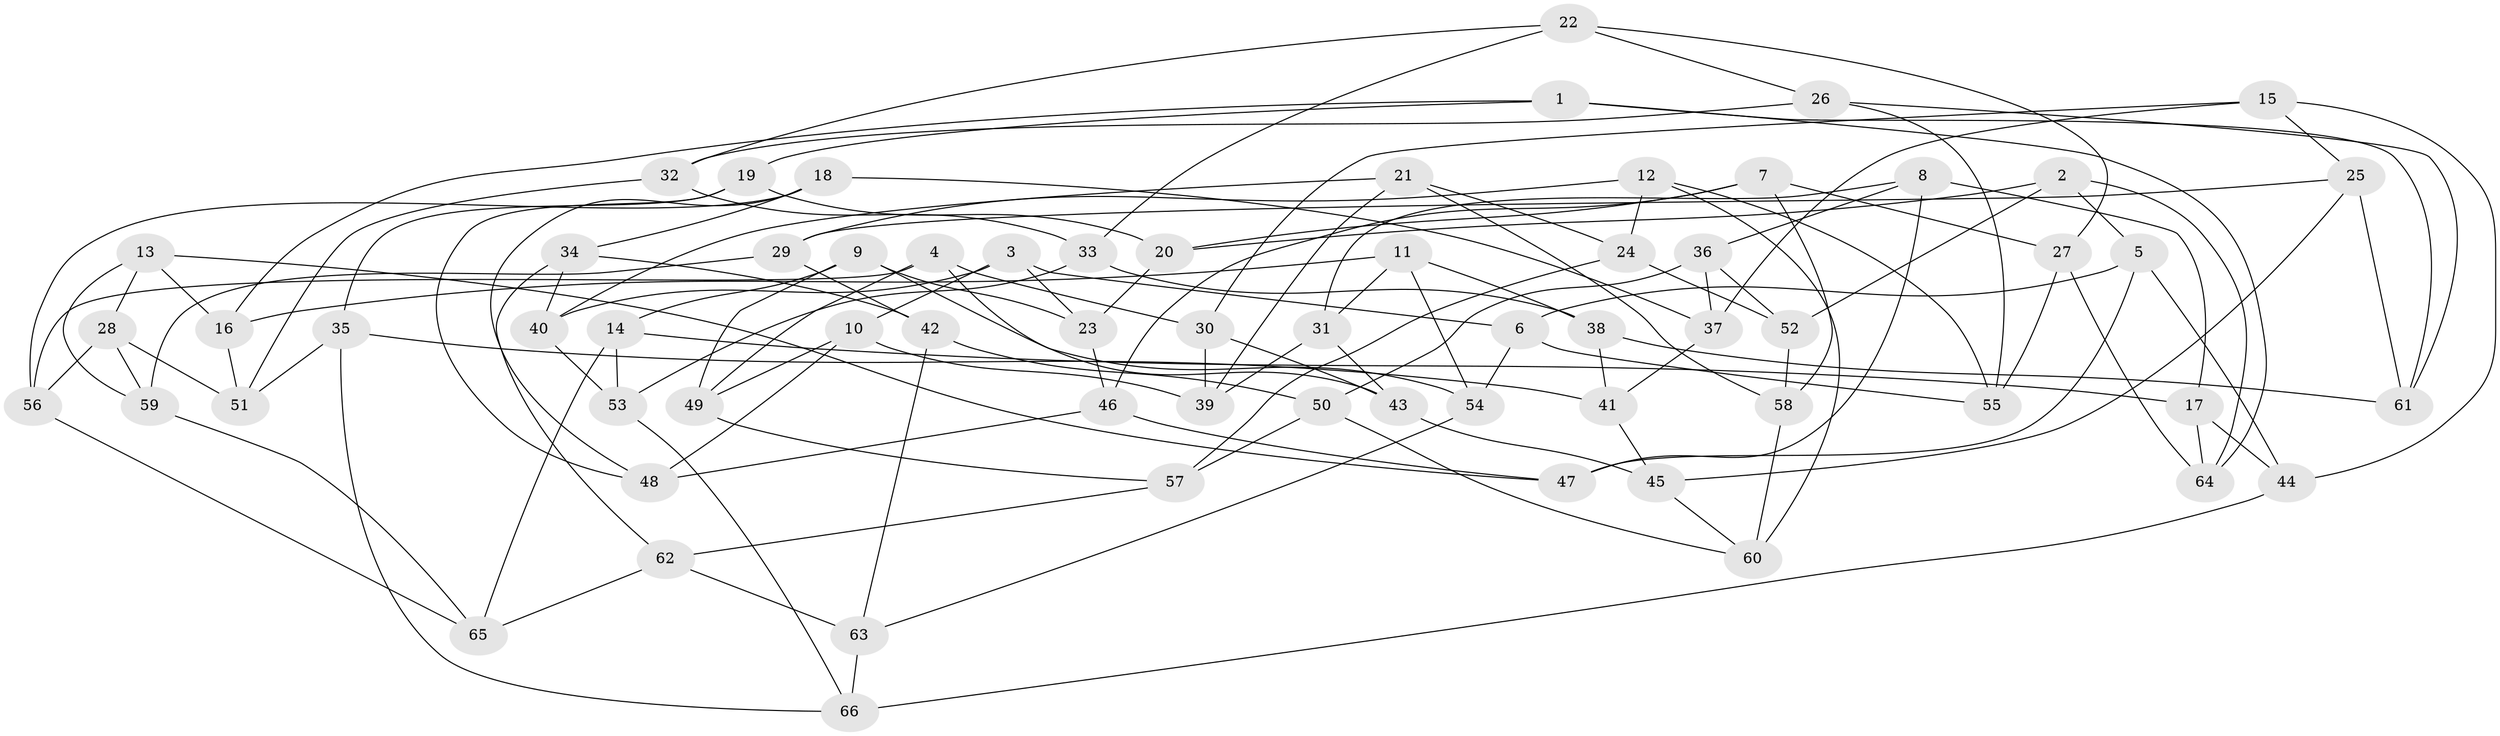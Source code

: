 // Generated by graph-tools (version 1.1) at 2025/26/03/09/25 03:26:52]
// undirected, 66 vertices, 132 edges
graph export_dot {
graph [start="1"]
  node [color=gray90,style=filled];
  1;
  2;
  3;
  4;
  5;
  6;
  7;
  8;
  9;
  10;
  11;
  12;
  13;
  14;
  15;
  16;
  17;
  18;
  19;
  20;
  21;
  22;
  23;
  24;
  25;
  26;
  27;
  28;
  29;
  30;
  31;
  32;
  33;
  34;
  35;
  36;
  37;
  38;
  39;
  40;
  41;
  42;
  43;
  44;
  45;
  46;
  47;
  48;
  49;
  50;
  51;
  52;
  53;
  54;
  55;
  56;
  57;
  58;
  59;
  60;
  61;
  62;
  63;
  64;
  65;
  66;
  1 -- 64;
  1 -- 19;
  1 -- 16;
  1 -- 61;
  2 -- 52;
  2 -- 5;
  2 -- 20;
  2 -- 64;
  3 -- 6;
  3 -- 23;
  3 -- 40;
  3 -- 10;
  4 -- 49;
  4 -- 30;
  4 -- 56;
  4 -- 43;
  5 -- 44;
  5 -- 6;
  5 -- 47;
  6 -- 54;
  6 -- 55;
  7 -- 46;
  7 -- 58;
  7 -- 20;
  7 -- 27;
  8 -- 47;
  8 -- 36;
  8 -- 31;
  8 -- 17;
  9 -- 14;
  9 -- 23;
  9 -- 49;
  9 -- 54;
  10 -- 49;
  10 -- 48;
  10 -- 39;
  11 -- 31;
  11 -- 38;
  11 -- 54;
  11 -- 16;
  12 -- 55;
  12 -- 29;
  12 -- 24;
  12 -- 60;
  13 -- 28;
  13 -- 47;
  13 -- 59;
  13 -- 16;
  14 -- 17;
  14 -- 53;
  14 -- 65;
  15 -- 25;
  15 -- 30;
  15 -- 44;
  15 -- 37;
  16 -- 51;
  17 -- 44;
  17 -- 64;
  18 -- 56;
  18 -- 37;
  18 -- 34;
  18 -- 48;
  19 -- 48;
  19 -- 35;
  19 -- 20;
  20 -- 23;
  21 -- 40;
  21 -- 24;
  21 -- 58;
  21 -- 39;
  22 -- 27;
  22 -- 26;
  22 -- 33;
  22 -- 32;
  23 -- 46;
  24 -- 57;
  24 -- 52;
  25 -- 29;
  25 -- 45;
  25 -- 61;
  26 -- 61;
  26 -- 32;
  26 -- 55;
  27 -- 64;
  27 -- 55;
  28 -- 56;
  28 -- 51;
  28 -- 59;
  29 -- 42;
  29 -- 59;
  30 -- 43;
  30 -- 39;
  31 -- 39;
  31 -- 43;
  32 -- 33;
  32 -- 51;
  33 -- 38;
  33 -- 53;
  34 -- 42;
  34 -- 40;
  34 -- 62;
  35 -- 66;
  35 -- 41;
  35 -- 51;
  36 -- 37;
  36 -- 50;
  36 -- 52;
  37 -- 41;
  38 -- 61;
  38 -- 41;
  40 -- 53;
  41 -- 45;
  42 -- 63;
  42 -- 50;
  43 -- 45;
  44 -- 66;
  45 -- 60;
  46 -- 48;
  46 -- 47;
  49 -- 57;
  50 -- 57;
  50 -- 60;
  52 -- 58;
  53 -- 66;
  54 -- 63;
  56 -- 65;
  57 -- 62;
  58 -- 60;
  59 -- 65;
  62 -- 65;
  62 -- 63;
  63 -- 66;
}
